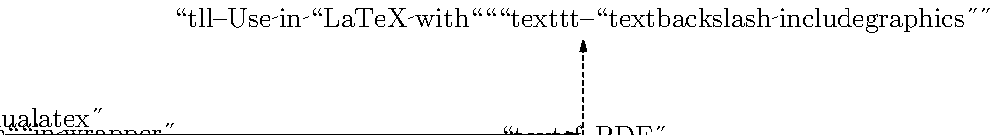 \documentclass[border=5mm]{standalone}
\usepackage{luamplib}
\def\tll#1{$\vcenter{\let\\\cr\halign{\hss\textsf{##}\hss\cr#1\cr}}$}
\begin{document}
\mplibtextextlabel{enable}
\begin{mplibcode}
path paper; paper = origin {dir -16} .. (55, 0) {dir -13} -- (55,34) -- (0, 34) -- cycle;
path source, pdf;
source = paper;
pdf = paper shifted 210 right;
beginfig(1);
    fill source withcolor (1,1,7/8);
    draw source;
    label("\tll{MP source\\in wrapper}", center source);
    label.bot("\tll{Edit with\\MacVim}", point 1/2 of source shifted 8 down);

    fill pdf withcolor (7/8, 7/8, 1);
    draw pdf; label("\textsf{PDF}", center pdf);
    label.bot("\tll{Preview with\\Skim.app}", point 1/2 of pdf shifted 8 down);
    label.top("\tll{Use in \LaTeX with\\\texttt{\textbackslash includegraphics}}", point 5/2 of pdf shifted 34 up);

    interim ahangle := 30;
    drawarrow (origin -- 34 up) shifted point 5/2 of pdf dashed evenly scaled 1/2;
    drawarrow point 3/2 of bbox source -- point 7/2 of bbox pdf;
    label.top("\texttt{lualatex}", 1/2[center source, center pdf]);

endfig;
\end{mplibcode}
\end{document}


